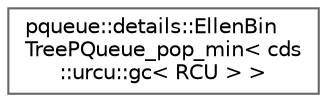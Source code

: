digraph "类继承关系图"
{
 // LATEX_PDF_SIZE
  bgcolor="transparent";
  edge [fontname=Helvetica,fontsize=10,labelfontname=Helvetica,labelfontsize=10];
  node [fontname=Helvetica,fontsize=10,shape=box,height=0.2,width=0.4];
  rankdir="LR";
  Node0 [id="Node000000",label="pqueue::details::EllenBin\lTreePQueue_pop_min\< cds\l::urcu::gc\< RCU \> \>",height=0.2,width=0.4,color="grey40", fillcolor="white", style="filled",URL="$structpqueue_1_1details_1_1_ellen_bin_tree_p_queue__pop__min_3_01cds_1_1urcu_1_1gc_3_01_r_c_u_01_4_01_4.html",tooltip=" "];
}
